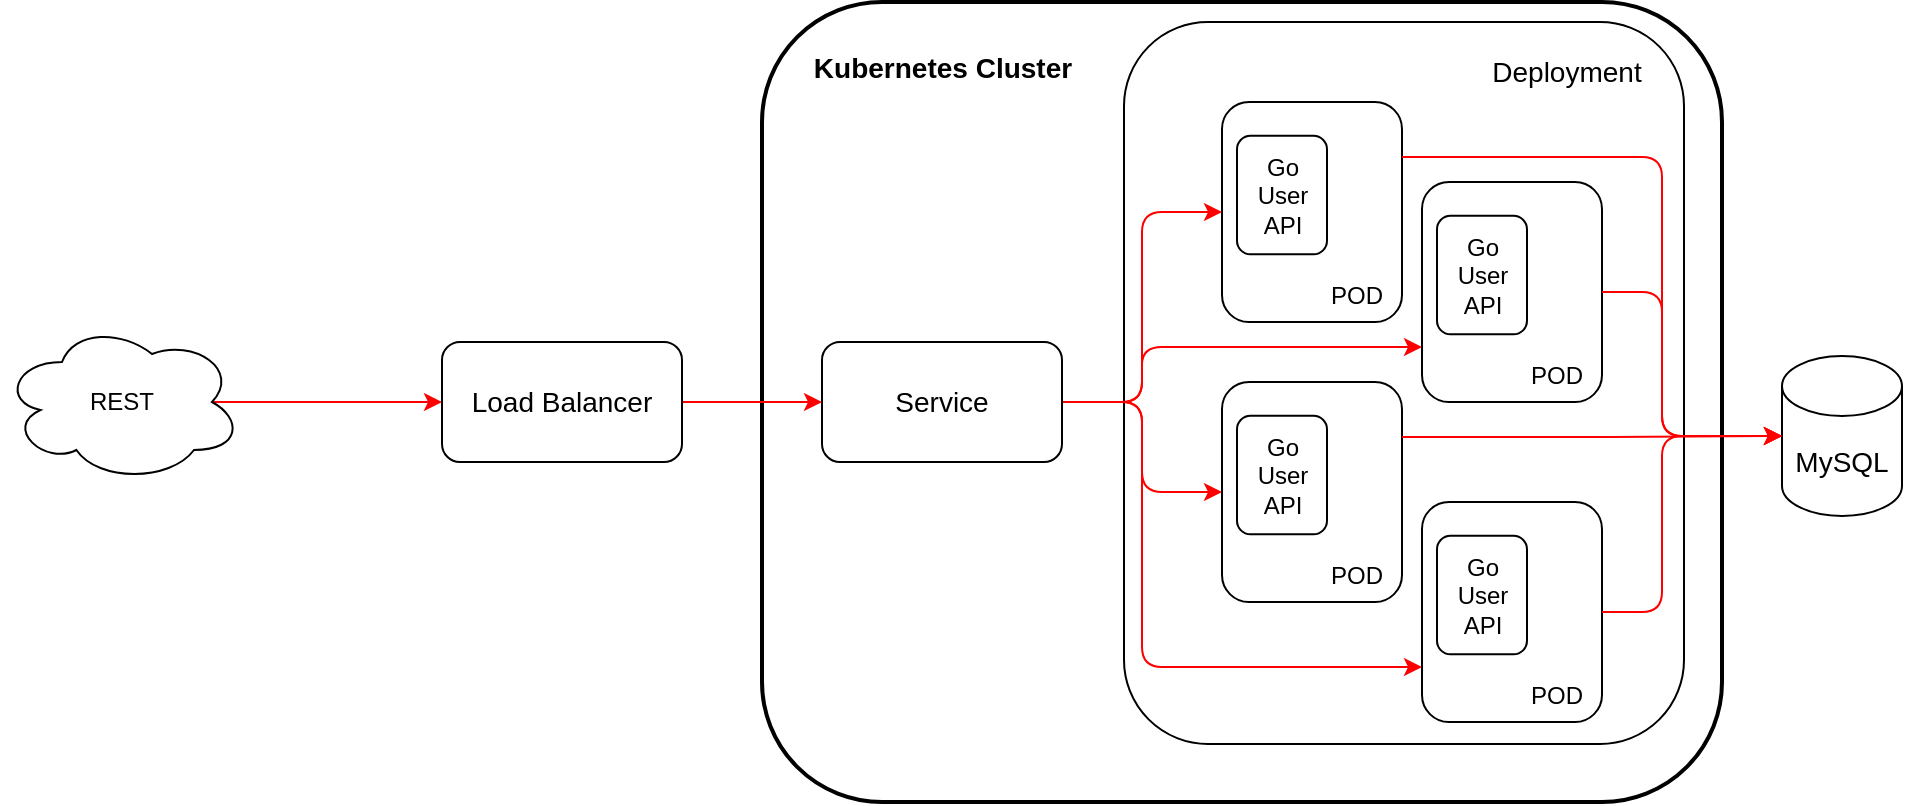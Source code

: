 <mxfile>
    <diagram id="4DNjZnNtsKpjTVMBMkSJ" name="Page-1">
        <mxGraphModel dx="1705" dy="648" grid="1" gridSize="10" guides="1" tooltips="1" connect="1" arrows="1" fold="1" page="1" pageScale="1" pageWidth="850" pageHeight="1100" math="0" shadow="0">
            <root>
                <mxCell id="0"/>
                <mxCell id="1" parent="0"/>
                <mxCell id="68" value="" style="rounded=1;whiteSpace=wrap;html=1;fontSize=14;strokeWidth=2;" parent="1" vertex="1">
                    <mxGeometry x="210" y="510" width="480" height="400" as="geometry"/>
                </mxCell>
                <mxCell id="62" style="edgeStyle=none;html=1;exitX=0.875;exitY=0.5;exitDx=0;exitDy=0;exitPerimeter=0;entryX=0;entryY=0.5;entryDx=0;entryDy=0;fontSize=14;strokeColor=#FF0000;" parent="1" source="37" target="61" edge="1">
                    <mxGeometry relative="1" as="geometry"/>
                </mxCell>
                <mxCell id="37" value="REST" style="ellipse;shape=cloud;whiteSpace=wrap;html=1;" parent="1" vertex="1">
                    <mxGeometry x="-170" y="670" width="120" height="80" as="geometry"/>
                </mxCell>
                <mxCell id="45" value="" style="group" parent="1" vertex="1" connectable="0">
                    <mxGeometry x="440" y="560" width="250" height="330" as="geometry"/>
                </mxCell>
                <mxCell id="96" value="" style="rounded=1;whiteSpace=wrap;html=1;" vertex="1" parent="45">
                    <mxGeometry x="-49" y="-40" width="280" height="361" as="geometry"/>
                </mxCell>
                <mxCell id="43" value="" style="rounded=1;whiteSpace=wrap;html=1;" parent="45" vertex="1">
                    <mxGeometry width="90" height="110" as="geometry"/>
                </mxCell>
                <mxCell id="38" value="Go User API" style="rounded=1;whiteSpace=wrap;html=1;" parent="45" vertex="1">
                    <mxGeometry x="7.5" y="16.923" width="45" height="59.231" as="geometry"/>
                </mxCell>
                <mxCell id="44" value="&lt;font style=&quot;font-size: 12px&quot;&gt;POD&lt;/font&gt;" style="text;html=1;strokeColor=none;fillColor=none;align=center;verticalAlign=middle;whiteSpace=wrap;rounded=0;" parent="45" vertex="1">
                    <mxGeometry x="45" y="84.615" width="45" height="25.385" as="geometry"/>
                </mxCell>
                <mxCell id="97" value="Deployment" style="text;html=1;strokeColor=none;fillColor=none;align=center;verticalAlign=middle;whiteSpace=wrap;rounded=0;fontSize=14;" vertex="1" parent="45">
                    <mxGeometry x="95" y="-30" width="155" height="30" as="geometry"/>
                </mxCell>
                <mxCell id="88" style="edgeStyle=orthogonalEdgeStyle;html=1;exitX=1;exitY=0.5;exitDx=0;exitDy=0;entryX=0;entryY=0.5;entryDx=0;entryDy=0;fontSize=14;strokeColor=#FF0000;" parent="1" source="60" target="43" edge="1">
                    <mxGeometry relative="1" as="geometry"/>
                </mxCell>
                <mxCell id="89" style="edgeStyle=orthogonalEdgeStyle;html=1;exitX=1;exitY=0.5;exitDx=0;exitDy=0;entryX=0;entryY=0.75;entryDx=0;entryDy=0;fontSize=14;strokeColor=#FF0000;" parent="1" source="60" target="77" edge="1">
                    <mxGeometry relative="1" as="geometry">
                        <Array as="points">
                            <mxPoint x="400" y="710"/>
                            <mxPoint x="400" y="682"/>
                        </Array>
                    </mxGeometry>
                </mxCell>
                <mxCell id="90" style="edgeStyle=orthogonalEdgeStyle;html=1;exitX=1;exitY=0.5;exitDx=0;exitDy=0;entryX=0;entryY=0.5;entryDx=0;entryDy=0;fontSize=14;strokeColor=#FF0000;" parent="1" source="60" target="81" edge="1">
                    <mxGeometry relative="1" as="geometry"/>
                </mxCell>
                <mxCell id="91" style="edgeStyle=orthogonalEdgeStyle;html=1;exitX=1;exitY=0.5;exitDx=0;exitDy=0;entryX=0;entryY=0.75;entryDx=0;entryDy=0;fontSize=14;strokeColor=#FF0000;" parent="1" source="60" target="85" edge="1">
                    <mxGeometry relative="1" as="geometry">
                        <Array as="points">
                            <mxPoint x="400" y="710"/>
                            <mxPoint x="400" y="842"/>
                        </Array>
                    </mxGeometry>
                </mxCell>
                <mxCell id="60" value="Service" style="rounded=1;whiteSpace=wrap;html=1;fontSize=14;" parent="1" vertex="1">
                    <mxGeometry x="240" y="680" width="120" height="60" as="geometry"/>
                </mxCell>
                <mxCell id="63" style="edgeStyle=none;html=1;exitX=1;exitY=0.5;exitDx=0;exitDy=0;entryX=0;entryY=0.5;entryDx=0;entryDy=0;fontSize=14;strokeColor=#FF0000;" parent="1" source="61" target="60" edge="1">
                    <mxGeometry relative="1" as="geometry"/>
                </mxCell>
                <mxCell id="61" value="Load Balancer" style="rounded=1;whiteSpace=wrap;html=1;fontSize=14;" parent="1" vertex="1">
                    <mxGeometry x="50" y="680" width="120" height="60" as="geometry"/>
                </mxCell>
                <mxCell id="69" value="&lt;b&gt;Kubernetes Cluster&lt;/b&gt;" style="text;html=1;strokeColor=none;fillColor=none;align=center;verticalAlign=middle;whiteSpace=wrap;rounded=0;fontSize=14;" parent="1" vertex="1">
                    <mxGeometry x="222.5" y="528" width="155" height="30" as="geometry"/>
                </mxCell>
                <mxCell id="70" value="MySQL" style="shape=cylinder3;whiteSpace=wrap;html=1;boundedLbl=1;backgroundOutline=1;size=15;fontSize=14;" parent="1" vertex="1">
                    <mxGeometry x="720" y="687" width="60" height="80" as="geometry"/>
                </mxCell>
                <mxCell id="76" value="" style="group" parent="1" vertex="1" connectable="0">
                    <mxGeometry x="540" y="600" width="90" height="110" as="geometry"/>
                </mxCell>
                <mxCell id="77" value="" style="rounded=1;whiteSpace=wrap;html=1;" parent="76" vertex="1">
                    <mxGeometry width="90" height="110" as="geometry"/>
                </mxCell>
                <mxCell id="78" value="Go User API" style="rounded=1;whiteSpace=wrap;html=1;" parent="76" vertex="1">
                    <mxGeometry x="7.5" y="16.923" width="45" height="59.231" as="geometry"/>
                </mxCell>
                <mxCell id="79" value="&lt;font style=&quot;font-size: 12px&quot;&gt;POD&lt;/font&gt;" style="text;html=1;strokeColor=none;fillColor=none;align=center;verticalAlign=middle;whiteSpace=wrap;rounded=0;" parent="76" vertex="1">
                    <mxGeometry x="45" y="84.615" width="45" height="25.385" as="geometry"/>
                </mxCell>
                <mxCell id="80" value="" style="group" parent="1" vertex="1" connectable="0">
                    <mxGeometry x="440" y="700" width="90" height="110" as="geometry"/>
                </mxCell>
                <mxCell id="81" value="" style="rounded=1;whiteSpace=wrap;html=1;" parent="80" vertex="1">
                    <mxGeometry width="90" height="110" as="geometry"/>
                </mxCell>
                <mxCell id="82" value="Go User API" style="rounded=1;whiteSpace=wrap;html=1;" parent="80" vertex="1">
                    <mxGeometry x="7.5" y="16.923" width="45" height="59.231" as="geometry"/>
                </mxCell>
                <mxCell id="83" value="&lt;font style=&quot;font-size: 12px&quot;&gt;POD&lt;/font&gt;" style="text;html=1;strokeColor=none;fillColor=none;align=center;verticalAlign=middle;whiteSpace=wrap;rounded=0;" parent="80" vertex="1">
                    <mxGeometry x="45" y="84.615" width="45" height="25.385" as="geometry"/>
                </mxCell>
                <mxCell id="84" value="" style="group" parent="1" vertex="1" connectable="0">
                    <mxGeometry x="540" y="760" width="90" height="110" as="geometry"/>
                </mxCell>
                <mxCell id="85" value="" style="rounded=1;whiteSpace=wrap;html=1;" parent="84" vertex="1">
                    <mxGeometry width="90" height="110" as="geometry"/>
                </mxCell>
                <mxCell id="86" value="Go User API" style="rounded=1;whiteSpace=wrap;html=1;" parent="84" vertex="1">
                    <mxGeometry x="7.5" y="16.923" width="45" height="59.231" as="geometry"/>
                </mxCell>
                <mxCell id="87" value="&lt;font style=&quot;font-size: 12px&quot;&gt;POD&lt;/font&gt;" style="text;html=1;strokeColor=none;fillColor=none;align=center;verticalAlign=middle;whiteSpace=wrap;rounded=0;" parent="84" vertex="1">
                    <mxGeometry x="45" y="84.615" width="45" height="25.385" as="geometry"/>
                </mxCell>
                <mxCell id="92" style="edgeStyle=orthogonalEdgeStyle;html=1;exitX=1;exitY=0.25;exitDx=0;exitDy=0;entryX=0;entryY=0.5;entryDx=0;entryDy=0;entryPerimeter=0;fontSize=14;strokeColor=#FF0000;" parent="1" source="43" target="70" edge="1">
                    <mxGeometry relative="1" as="geometry">
                        <Array as="points">
                            <mxPoint x="660" y="588"/>
                            <mxPoint x="660" y="727"/>
                        </Array>
                    </mxGeometry>
                </mxCell>
                <mxCell id="93" style="edgeStyle=orthogonalEdgeStyle;html=1;exitX=1;exitY=0.5;exitDx=0;exitDy=0;fontSize=14;entryX=0;entryY=0.5;entryDx=0;entryDy=0;entryPerimeter=0;strokeColor=#FF0000;" parent="1" source="77" target="70" edge="1">
                    <mxGeometry relative="1" as="geometry">
                        <mxPoint x="710" y="630" as="targetPoint"/>
                        <Array as="points">
                            <mxPoint x="660" y="655"/>
                            <mxPoint x="660" y="727"/>
                        </Array>
                    </mxGeometry>
                </mxCell>
                <mxCell id="94" style="edgeStyle=orthogonalEdgeStyle;html=1;exitX=1;exitY=0.25;exitDx=0;exitDy=0;entryX=0;entryY=0.5;entryDx=0;entryDy=0;entryPerimeter=0;fontSize=14;strokeColor=#FF0000;" parent="1" source="81" target="70" edge="1">
                    <mxGeometry relative="1" as="geometry"/>
                </mxCell>
                <mxCell id="95" style="edgeStyle=orthogonalEdgeStyle;html=1;exitX=1;exitY=0.5;exitDx=0;exitDy=0;entryX=0;entryY=0.5;entryDx=0;entryDy=0;entryPerimeter=0;fontSize=14;strokeColor=#FF0000;" parent="1" source="85" target="70" edge="1">
                    <mxGeometry relative="1" as="geometry">
                        <Array as="points">
                            <mxPoint x="660" y="815"/>
                            <mxPoint x="660" y="727"/>
                        </Array>
                    </mxGeometry>
                </mxCell>
            </root>
        </mxGraphModel>
    </diagram>
</mxfile>